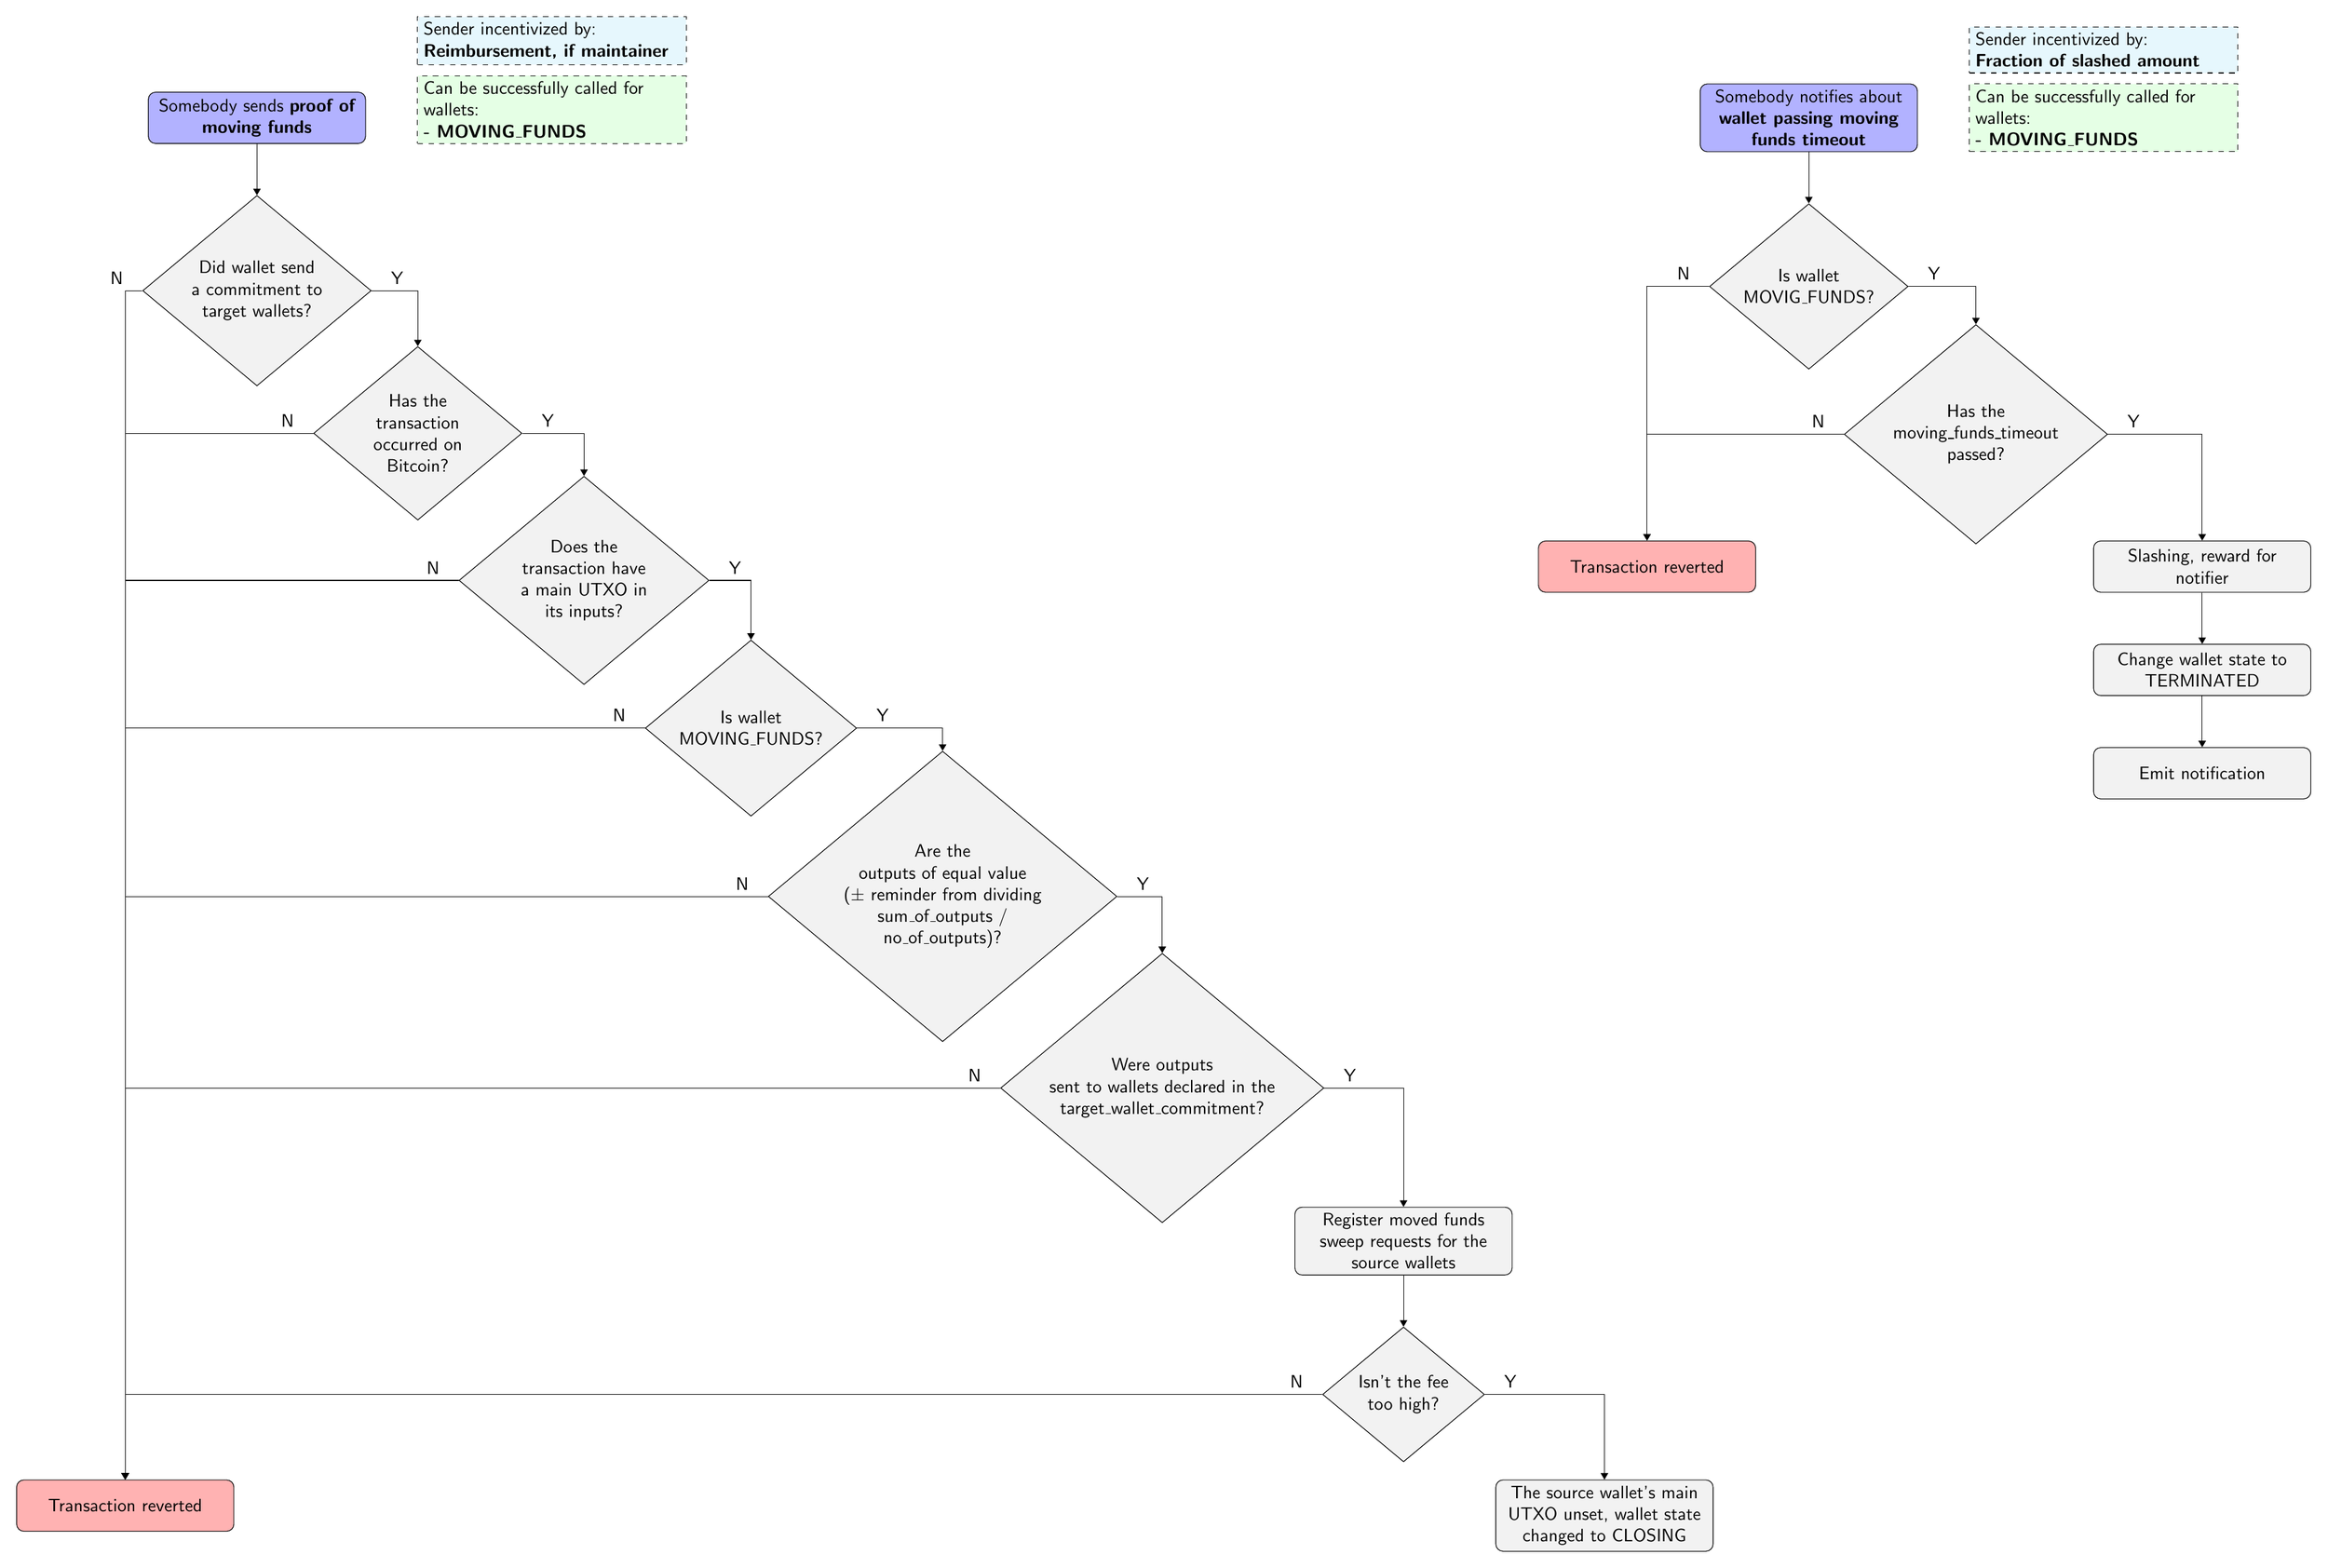 % TIP: To generate PDF file run `pdflatex filename.tikz`. To generate PNG file
% run `convert -density 300 filename.pdf -resize 50% filename.png` (requires
% intallation of `imagemagick` tool).

\documentclass{standalone}%
\usepackage{tikz}%
\usetikzlibrary{positioning,shapes,arrows.meta,chains}%

% These commands are used to draw arrow labels
\newcommand{\yes}{node [auto, pos=0, xshift=5mm]{Y}}%
\newcommand{\no}{node [auto, swap, pos=0, xshift=-5mm]{N}}%

% We need layers to draw the background
\pgfdeclarelayer{background}%
\pgfsetlayers{background,main}%

\begin{document}%
\begin{tikzpicture}[
% Specify styles for nodes:
    base/.style = {rectangle, rounded corners, draw=black,
                   minimum width=4cm, minimum height=1cm,
                   text centered, text width=4cm, align=flush center},
   start/.style = {base, fill=blue!30},
  revert/.style = {base, fill=red!30},
  action/.style = {base, fill=black!5},
   check/.style = {diamond, aspect=1.2, draw=black, fill=black!5,
                   minimum width=1cm, align=center},
   note1/.style = {rectangle, draw, dashed, fill=green!10,
                   align=flush left, text width=5cm},
   note2/.style = {rectangle, draw, dashed, fill=cyan!10,
                   align=flush left, text width=5cm},
              > = Triangle,                  % defines the arrow tip style when `->` is used
           font = \sffamily,
]

% MOVING FUNDS PROOF
% Nodes
\node[start]                                                      (mfp_start)   {Somebody sends \textbf{proof of moving funds}};
\node[check, below=of mfp_start]                                  (mfp_check1)  {Did wallet send\\ a commitment to\\ target wallets?};
\node[check, below right=of mfp_check1]                           (mfp_check2)  {Has the\\ transaction\\ occurred on\\ Bitcoin?};
\node[check, below right=of mfp_check2]                           (mfp_check3)  {Does the\\ transaction have\\ a main UTXO in\\ its inputs?};
\node[check, below right=of mfp_check3]                           (mfp_check4)  {Is wallet\\ MOVING\_FUNDS?};
\node[check, below right=of mfp_check4]                           (mfp_check5)  {Are the\\ outputs of equal value\\ ($\pm$ reminder from dividing\\ sum\_of\_outputs /\\ no\_of\_outputs)?};
\node[check, below right=of mfp_check5]                           (mfp_check6)  {Were outputs\\ sent to wallets\ declared in the\\ target\_wallet\_commitment?};
\node[action, below right=of mfp_check6]                          (mfp_action1) {Register moved funds sweep requests for the source wallets};
\node[check, below=of mfp_action1]                                (mfp_check7)  {Isn't the fee\\ too high?};         
\node[revert, below left=of mfp_check7, xshift=-21cm]             (mfp_revert1) {Transaction reverted};
\node[action, below right=of mfp_check7]                          (mfp_action2) {The source wallet's main UTXO unset, wallet state changed to CLOSING};
\node[note1, right=of mfp_start.south east, anchor=south west]    (mfp_note1)   {Can be successfully called for wallets:\\
                                                                                 \textbf{- MOVING\_FUNDS}};
\node[note2, above=of mfp_note1.north, anchor=south, yshift=-8mm] (mfp_note2)   {Sender incentivized by:\\ \textbf{Reimbursement, if maintainer}};

% Arrows
\draw[->] (mfp_start)   -- (mfp_check1);
\draw[->] (mfp_check1)  -| (mfp_revert1) \no;
\draw[->] (mfp_check1)  -| (mfp_check2)  \yes;
\draw[->] (mfp_check2)  -| (mfp_revert1) \no;
\draw[->] (mfp_check2)  -| (mfp_check3)  \yes;
\draw[->] (mfp_check3)  -| (mfp_revert1) \no;
\draw[->] (mfp_check3)  -| (mfp_check4)  \yes;
\draw[->] (mfp_check4)  -| (mfp_revert1) \no;
\draw[->] (mfp_check4)  -| (mfp_check5)  \yes;
\draw[->] (mfp_check5)  -| (mfp_revert1) \no;
\draw[->] (mfp_check5)  -| (mfp_check6)  \yes;
\draw[->] (mfp_check6)  -| (mfp_revert1) \no;
\draw[->] (mfp_check6)  -| (mfp_action1) \yes;
\draw[->] (mfp_action1) -- (mfp_check7);
\draw[->] (mfp_check7)  -| (mfp_revert1) \no;
\draw[->] (mfp_check7)  -| (mfp_action2) \yes;


% MOVING FUNDS TIMEOUT
% Nodes
\node[start, right=of mfp_start, xshift=25cm]                     (mft_start)   {Somebody notifies about \textbf{wallet passing moving funds timeout}};
\node[check, below=of mft_start]                                  (mft_check1)  {Is wallet\\ MOVIG\_FUNDS?};
\node[check, below right=of mft_check1]                           (mft_check2)  {Has the\\ moving\_funds\_timeout\\ passed?};              
\node[revert, below left=of mft_check2, xshift=-2cm]              (mft_revert1) {Transaction reverted};
\node[action, below right=of mft_check2]                          (mft_action1) {Slashing, reward for notifier};
\node[action, below=of mft_action1]                               (mft_action2) {Change wallet state to TERMINATED};
\node[action, below=of mft_action2]                               (mft_action3) {Emit notification};
\node[note1, right=of mft_start.south east, anchor=south west]    (mft_note1)   {Can be successfully called for wallets:\\
                                                                                 \textbf{- MOVING\_FUNDS}};
\node[note2, above=of mft_note1.north, anchor=south, yshift=-8mm] (mft_note2)   {Sender incentivized by:\\ \textbf{Fraction of slashed amount}};

% Arrows
\draw[->] (mft_start)   -- (mft_check1);
\draw[->] (mft_check1)  -| (mft_revert1) \no;
\draw[->] (mft_check1)  -| (mft_check2)  \yes;
\draw[->] (mft_check2)  -| (mft_revert1) \no;
\draw[->] (mft_check2)  -| (mft_action1) \yes;
\draw[->] (mft_action1) -- (mft_action2);
\draw[->] (mft_action2) -- (mft_action3);


% BACKGROUND
% To draw the background behind the nodes and other objects we use pgf layers. 
% We calculate top left and bottom right corners position of current canvas and
% construct white background between those points expanded by some small amount.
% This gives us nice little margin around the diagram.

\begin{pgfonlayer}{background}
  \path (current bounding box.north west)+(-0.2,0.2) node (a) {};
  \path (current bounding box.south east)+(0.2,-0.2) node (b) {};
  \path[fill=white] (a) rectangle (b);
\end{pgfonlayer}

\end{tikzpicture}
\end{document}

